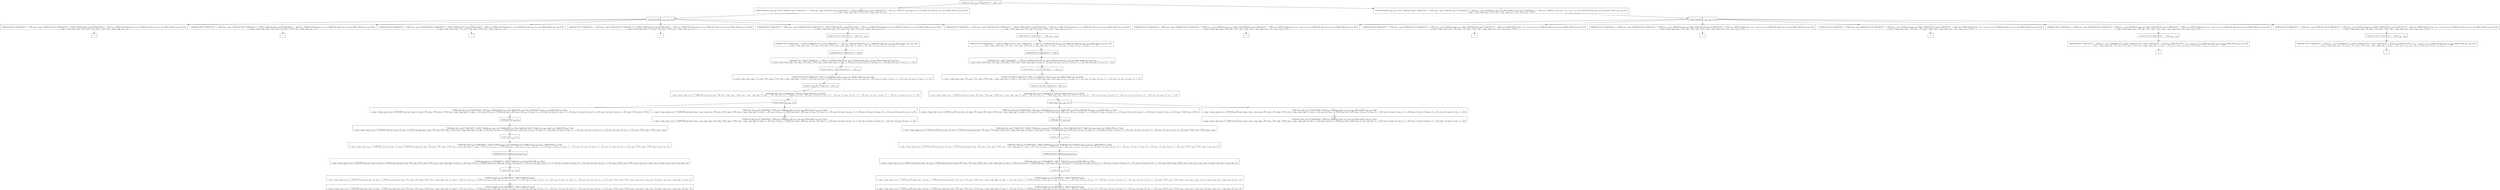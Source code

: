 digraph {
    graph [rankdir=TB
          ,bgcolor=transparent];
    node [shape=box
         ,fillcolor=white
         ,style=filled];
    0 [label=<O <BR/> Unfold one_step v<SUB>268</SUB> (C Triple [[] [] 0 : 1 : [2]]) v<SUB>270</SUB>>];
    1 [label=<C <BR/> Unfold notEqStick v<SUB>304</SUB> v<SUB>305</SUB> Trueo, Unfold get v<SUB>304</SUB> (C Triple [[] [] 0 : 1 : [2]]) (v<SUB>308</SUB> : v<SUB>309</SUB>), Unfold get v<SUB>305</SUB> (C Triple [[] [] 0 : 1 : [2]]) [], Unfold set v<SUB>304</SUB> v<SUB>309</SUB> (C Triple [[] [] 0 : 1 : [2]]) v<SUB>311</SUB>, Unfold set v<SUB>305</SUB> [v<SUB>308</SUB>] v<SUB>311</SUB> v<SUB>270</SUB>, Unfold one_step v<SUB>301</SUB> v<SUB>270</SUB> v<SUB>303</SUB>, Memo check v<SUB>303</SUB> v<SUB>302</SUB> Trueo <BR/>  [ v<SUB>268</SUB> &rarr; (v<SUB>304</SUB>, v<SUB>305</SUB>), v<SUB>306</SUB> &rarr; Trueo, v<SUB>307</SUB> &rarr; v<SUB>308</SUB> : v<SUB>309</SUB>, v<SUB>310</SUB> &rarr; [] ] >];
    2 [label=<C <BR/> Unfold notEqStick v<SUB>304</SUB> v<SUB>305</SUB> Trueo, Unfold get v<SUB>304</SUB> (C Triple [[] [] 0 : 1 : [2]]) (v<SUB>308</SUB> : v<SUB>309</SUB>), Unfold get v<SUB>305</SUB> (C Triple [[] [] 0 : 1 : [2]]) (v<SUB>312</SUB> : v<SUB>313</SUB>), Unfold less v<SUB>308</SUB> v<SUB>312</SUB> Trueo, Unfold set v<SUB>304</SUB> v<SUB>309</SUB> (C Triple [[] [] 0 : 1 : [2]]) v<SUB>315</SUB>, Unfold set v<SUB>305</SUB> (v<SUB>308</SUB> : v<SUB>312</SUB> : v<SUB>313</SUB>) v<SUB>315</SUB> v<SUB>270</SUB>, Unfold one_step v<SUB>301</SUB> v<SUB>270</SUB> v<SUB>303</SUB>, Memo check v<SUB>303</SUB> v<SUB>302</SUB> Trueo <BR/>  [ v<SUB>268</SUB> &rarr; (v<SUB>304</SUB>, v<SUB>305</SUB>), v<SUB>306</SUB> &rarr; Trueo, v<SUB>307</SUB> &rarr; v<SUB>308</SUB> : v<SUB>309</SUB>, v<SUB>310</SUB> &rarr; v<SUB>312</SUB> : v<SUB>313</SUB>, v<SUB>314</SUB> &rarr; Trueo ] >];
    3 [label=<O <BR/> Unfold notEqStick v<SUB>304</SUB> v<SUB>305</SUB> Trueo>];
    4 [label=<C <BR/> Unfold get One (C Triple [[] [] 0 : 1 : [2]]) (v<SUB>308</SUB> : v<SUB>309</SUB>), Unfold get Two (C Triple [[] [] 0 : 1 : [2]]) [], Unfold set One v<SUB>309</SUB> (C Triple [[] [] 0 : 1 : [2]]) v<SUB>311</SUB>, Unfold set Two [v<SUB>308</SUB>] v<SUB>311</SUB> v<SUB>270</SUB>, Unfold one_step v<SUB>301</SUB> v<SUB>270</SUB> v<SUB>303</SUB>, Memo check v<SUB>303</SUB> v<SUB>302</SUB> Trueo <BR/>  [ v<SUB>268</SUB> &rarr; (v<SUB>304</SUB>, v<SUB>305</SUB>), v<SUB>304</SUB> &rarr; One, v<SUB>305</SUB> &rarr; Two, v<SUB>306</SUB> &rarr; Trueo, v<SUB>307</SUB> &rarr; v<SUB>308</SUB> : v<SUB>309</SUB>, v<SUB>310</SUB> &rarr; [] ] >];
    5 [label=<C <BR/> Unfold get One (C Triple [[] [] 0 : 1 : [2]]) (v<SUB>308</SUB> : v<SUB>309</SUB>), Unfold get Thr (C Triple [[] [] 0 : 1 : [2]]) [], Unfold set One v<SUB>309</SUB> (C Triple [[] [] 0 : 1 : [2]]) v<SUB>311</SUB>, Unfold set Thr [v<SUB>308</SUB>] v<SUB>311</SUB> v<SUB>270</SUB>, Unfold one_step v<SUB>301</SUB> v<SUB>270</SUB> v<SUB>303</SUB>, Memo check v<SUB>303</SUB> v<SUB>302</SUB> Trueo <BR/>  [ v<SUB>268</SUB> &rarr; (v<SUB>304</SUB>, v<SUB>305</SUB>), v<SUB>304</SUB> &rarr; One, v<SUB>305</SUB> &rarr; Thr, v<SUB>306</SUB> &rarr; Trueo, v<SUB>307</SUB> &rarr; v<SUB>308</SUB> : v<SUB>309</SUB>, v<SUB>310</SUB> &rarr; [] ] >];
    6 [label=<C <BR/> Unfold get Two (C Triple [[] [] 0 : 1 : [2]]) (v<SUB>308</SUB> : v<SUB>309</SUB>), Unfold get One (C Triple [[] [] 0 : 1 : [2]]) [], Unfold set Two v<SUB>309</SUB> (C Triple [[] [] 0 : 1 : [2]]) v<SUB>311</SUB>, Unfold set One [v<SUB>308</SUB>] v<SUB>311</SUB> v<SUB>270</SUB>, Unfold one_step v<SUB>301</SUB> v<SUB>270</SUB> v<SUB>303</SUB>, Memo check v<SUB>303</SUB> v<SUB>302</SUB> Trueo <BR/>  [ v<SUB>268</SUB> &rarr; (v<SUB>304</SUB>, v<SUB>305</SUB>), v<SUB>304</SUB> &rarr; Two, v<SUB>305</SUB> &rarr; One, v<SUB>306</SUB> &rarr; Trueo, v<SUB>307</SUB> &rarr; v<SUB>308</SUB> : v<SUB>309</SUB>, v<SUB>310</SUB> &rarr; [] ] >];
    7 [label=<C <BR/> Unfold get Two (C Triple [[] [] 0 : 1 : [2]]) (v<SUB>308</SUB> : v<SUB>309</SUB>), Unfold get Thr (C Triple [[] [] 0 : 1 : [2]]) [], Unfold set Two v<SUB>309</SUB> (C Triple [[] [] 0 : 1 : [2]]) v<SUB>311</SUB>, Unfold set Thr [v<SUB>308</SUB>] v<SUB>311</SUB> v<SUB>270</SUB>, Unfold one_step v<SUB>301</SUB> v<SUB>270</SUB> v<SUB>303</SUB>, Memo check v<SUB>303</SUB> v<SUB>302</SUB> Trueo <BR/>  [ v<SUB>268</SUB> &rarr; (v<SUB>304</SUB>, v<SUB>305</SUB>), v<SUB>304</SUB> &rarr; Two, v<SUB>305</SUB> &rarr; Thr, v<SUB>306</SUB> &rarr; Trueo, v<SUB>307</SUB> &rarr; v<SUB>308</SUB> : v<SUB>309</SUB>, v<SUB>310</SUB> &rarr; [] ] >];
    8 [label=<C <BR/> Unfold get Thr (C Triple [[] [] 0 : 1 : [2]]) (v<SUB>308</SUB> : v<SUB>309</SUB>), Unfold get One (C Triple [[] [] 0 : 1 : [2]]) [], Unfold set Thr v<SUB>309</SUB> (C Triple [[] [] 0 : 1 : [2]]) v<SUB>311</SUB>, Unfold set One [v<SUB>308</SUB>] v<SUB>311</SUB> v<SUB>270</SUB>, Unfold one_step v<SUB>301</SUB> v<SUB>270</SUB> v<SUB>303</SUB>, Memo check v<SUB>303</SUB> v<SUB>302</SUB> Trueo <BR/>  [ v<SUB>268</SUB> &rarr; (v<SUB>304</SUB>, v<SUB>305</SUB>), v<SUB>304</SUB> &rarr; Thr, v<SUB>305</SUB> &rarr; One, v<SUB>306</SUB> &rarr; Trueo, v<SUB>307</SUB> &rarr; v<SUB>308</SUB> : v<SUB>309</SUB>, v<SUB>310</SUB> &rarr; [] ] >];
    9 [label=<C <BR/> Unfold get Thr (C Triple [[] [] 0 : 1 : [2]]) (v<SUB>308</SUB> : v<SUB>309</SUB>), Unfold get Two (C Triple [[] [] 0 : 1 : [2]]) [], Unfold set Thr v<SUB>309</SUB> (C Triple [[] [] 0 : 1 : [2]]) v<SUB>311</SUB>, Unfold set Two [v<SUB>308</SUB>] v<SUB>311</SUB> v<SUB>270</SUB>, Unfold one_step v<SUB>301</SUB> v<SUB>270</SUB> v<SUB>303</SUB>, Memo check v<SUB>303</SUB> v<SUB>302</SUB> Trueo <BR/>  [ v<SUB>268</SUB> &rarr; (v<SUB>304</SUB>, v<SUB>305</SUB>), v<SUB>304</SUB> &rarr; Thr, v<SUB>305</SUB> &rarr; Two, v<SUB>306</SUB> &rarr; Trueo, v<SUB>307</SUB> &rarr; v<SUB>308</SUB> : v<SUB>309</SUB>, v<SUB>310</SUB> &rarr; [] ] >];
    10 [label=<_|_>];
    11 [label=<_|_>];
    12 [label=<_|_>];
    13 [label=<_|_>];
    14 [label=<O <BR/> Unfold get Thr (C Triple [[] [] 0 : 1 : [2]]) (v<SUB>308</SUB> : v<SUB>309</SUB>)>];
    15 [label=<C <BR/> Unfold get One (C Triple [[] [] 0 : 1 : [2]]) [], Unfold set Thr (1 : [2]) (C Triple [[] [] 0 : 1 : [2]]) v<SUB>311</SUB>, Unfold set One [0] v<SUB>311</SUB> v<SUB>270</SUB>, Unfold one_step v<SUB>301</SUB> v<SUB>270</SUB> v<SUB>303</SUB>, Memo check v<SUB>303</SUB> v<SUB>302</SUB> Trueo <BR/>  [ v<SUB>268</SUB> &rarr; (v<SUB>304</SUB>, v<SUB>305</SUB>), v<SUB>304</SUB> &rarr; Thr, v<SUB>305</SUB> &rarr; One, v<SUB>306</SUB> &rarr; Trueo, v<SUB>307</SUB> &rarr; v<SUB>308</SUB> : v<SUB>309</SUB>, v<SUB>308</SUB> &rarr; 0, v<SUB>309</SUB> &rarr; 1 : [2], v<SUB>310</SUB> &rarr; [], v<SUB>316</SUB> &rarr; [], v<SUB>317</SUB> &rarr; [], v<SUB>318</SUB> &rarr; 0 : 1 : [2] ] >];
    16 [label=<O <BR/> Unfold get One (C Triple [[] [] 0 : 1 : [2]]) []>];
    17 [label=<C <BR/> Unfold set Thr (1 : [2]) (C Triple [[] [] 0 : 1 : [2]]) v<SUB>311</SUB>, Unfold set One [0] v<SUB>311</SUB> v<SUB>270</SUB>, Unfold one_step v<SUB>301</SUB> v<SUB>270</SUB> v<SUB>303</SUB>, Memo check v<SUB>303</SUB> v<SUB>302</SUB> Trueo <BR/>  [ v<SUB>268</SUB> &rarr; (v<SUB>304</SUB>, v<SUB>305</SUB>), v<SUB>304</SUB> &rarr; Thr, v<SUB>305</SUB> &rarr; One, v<SUB>306</SUB> &rarr; Trueo, v<SUB>307</SUB> &rarr; v<SUB>308</SUB> : v<SUB>309</SUB>, v<SUB>308</SUB> &rarr; 0, v<SUB>309</SUB> &rarr; 1 : [2], v<SUB>310</SUB> &rarr; [], v<SUB>316</SUB> &rarr; [], v<SUB>317</SUB> &rarr; [], v<SUB>318</SUB> &rarr; 0 : 1 : [2], v<SUB>319</SUB> &rarr; [], v<SUB>320</SUB> &rarr; [], v<SUB>321</SUB> &rarr; 0 : 1 : [2] ] >];
    18 [label=<O <BR/> Unfold set Thr (1 : [2]) (C Triple [[] [] 0 : 1 : [2]]) v<SUB>311</SUB>>];
    19 [label=<C <BR/> Unfold set One [0] (C Triple [[] [] 1 : [2]]) v<SUB>270</SUB>, Unfold one_step v<SUB>301</SUB> v<SUB>270</SUB> v<SUB>303</SUB>, Memo check v<SUB>303</SUB> v<SUB>302</SUB> Trueo <BR/>  [ v<SUB>268</SUB> &rarr; (v<SUB>304</SUB>, v<SUB>305</SUB>), v<SUB>304</SUB> &rarr; Thr, v<SUB>305</SUB> &rarr; One, v<SUB>306</SUB> &rarr; Trueo, v<SUB>307</SUB> &rarr; v<SUB>308</SUB> : v<SUB>309</SUB>, v<SUB>308</SUB> &rarr; 0, v<SUB>309</SUB> &rarr; 1 : [2], v<SUB>310</SUB> &rarr; [], v<SUB>311</SUB> &rarr; C Triple [v<SUB>322</SUB> v<SUB>323</SUB> 1 : [2]], v<SUB>316</SUB> &rarr; [], v<SUB>317</SUB> &rarr; [], v<SUB>318</SUB> &rarr; 0 : 1 : [2], v<SUB>319</SUB> &rarr; [], v<SUB>320</SUB> &rarr; [], v<SUB>321</SUB> &rarr; 0 : 1 : [2], v<SUB>322</SUB> &rarr; [], v<SUB>323</SUB> &rarr; [], v<SUB>324</SUB> &rarr; 0 : 1 : [2] ] >];
    20 [label=<O <BR/> Unfold set One [0] (C Triple [[] [] 1 : [2]]) v<SUB>270</SUB>>];
    21 [label=<C <BR/> Unfold one_step v<SUB>301</SUB> (C Triple [[0] [] 1 : [2]]) v<SUB>303</SUB>, Memo check v<SUB>303</SUB> v<SUB>302</SUB> Trueo <BR/>  [ v<SUB>268</SUB> &rarr; (v<SUB>304</SUB>, v<SUB>305</SUB>), v<SUB>270</SUB> &rarr; C Triple [[0] v<SUB>326</SUB> v<SUB>327</SUB>], v<SUB>304</SUB> &rarr; Thr, v<SUB>305</SUB> &rarr; One, v<SUB>306</SUB> &rarr; Trueo, v<SUB>307</SUB> &rarr; v<SUB>308</SUB> : v<SUB>309</SUB>, v<SUB>308</SUB> &rarr; 0, v<SUB>309</SUB> &rarr; 1 : [2], v<SUB>310</SUB> &rarr; [], v<SUB>311</SUB> &rarr; C Triple [v<SUB>322</SUB> v<SUB>323</SUB> 1 : [2]], v<SUB>316</SUB> &rarr; [], v<SUB>317</SUB> &rarr; [], v<SUB>318</SUB> &rarr; 0 : 1 : [2], v<SUB>319</SUB> &rarr; [], v<SUB>320</SUB> &rarr; [], v<SUB>321</SUB> &rarr; 0 : 1 : [2], v<SUB>322</SUB> &rarr; [], v<SUB>323</SUB> &rarr; [], v<SUB>324</SUB> &rarr; 0 : 1 : [2], v<SUB>325</SUB> &rarr; [], v<SUB>326</SUB> &rarr; [], v<SUB>327</SUB> &rarr; 1 : [2] ] >];
    22 [label=<O <BR/> Memo check v<SUB>303</SUB> v<SUB>302</SUB> Trueo>];
    23 [label=<C <BR/> Unfold one_step v<SUB>301</SUB> (C Triple [[0] [] 1 : [2]]) v<SUB>303</SUB>, Unfold get One v<SUB>303</SUB> v<SUB>330</SUB>, Unfold isNil v<SUB>330</SUB> Trueo, Unfold get Two v<SUB>303</SUB> v<SUB>331</SUB>, Unfold isNil v<SUB>331</SUB> Trueo <BR/>  [ v<SUB>268</SUB> &rarr; (v<SUB>304</SUB>, v<SUB>305</SUB>), v<SUB>270</SUB> &rarr; C Triple [[0] v<SUB>326</SUB> v<SUB>327</SUB>], v<SUB>302</SUB> &rarr; [], v<SUB>304</SUB> &rarr; Thr, v<SUB>305</SUB> &rarr; One, v<SUB>306</SUB> &rarr; Trueo, v<SUB>307</SUB> &rarr; v<SUB>308</SUB> : v<SUB>309</SUB>, v<SUB>308</SUB> &rarr; 0, v<SUB>309</SUB> &rarr; 1 : [2], v<SUB>310</SUB> &rarr; [], v<SUB>311</SUB> &rarr; C Triple [v<SUB>322</SUB> v<SUB>323</SUB> 1 : [2]], v<SUB>316</SUB> &rarr; [], v<SUB>317</SUB> &rarr; [], v<SUB>318</SUB> &rarr; 0 : 1 : [2], v<SUB>319</SUB> &rarr; [], v<SUB>320</SUB> &rarr; [], v<SUB>321</SUB> &rarr; 0 : 1 : [2], v<SUB>322</SUB> &rarr; [], v<SUB>323</SUB> &rarr; [], v<SUB>324</SUB> &rarr; 0 : 1 : [2], v<SUB>325</SUB> &rarr; [], v<SUB>326</SUB> &rarr; [], v<SUB>327</SUB> &rarr; 1 : [2], v<SUB>328</SUB> &rarr; Trueo, v<SUB>329</SUB> &rarr; Trueo ] >];
    24 [label=<C <BR/> Unfold one_step v<SUB>301</SUB> (C Triple [[0] [] 1 : [2]]) v<SUB>303</SUB>, Unfold one_step v<SUB>332</SUB> v<SUB>303</SUB> v<SUB>334</SUB>, Memo check v<SUB>334</SUB> v<SUB>333</SUB> Trueo <BR/>  [ v<SUB>268</SUB> &rarr; (v<SUB>304</SUB>, v<SUB>305</SUB>), v<SUB>270</SUB> &rarr; C Triple [[0] v<SUB>326</SUB> v<SUB>327</SUB>], v<SUB>302</SUB> &rarr; v<SUB>332</SUB> : v<SUB>333</SUB>, v<SUB>304</SUB> &rarr; Thr, v<SUB>305</SUB> &rarr; One, v<SUB>306</SUB> &rarr; Trueo, v<SUB>307</SUB> &rarr; v<SUB>308</SUB> : v<SUB>309</SUB>, v<SUB>308</SUB> &rarr; 0, v<SUB>309</SUB> &rarr; 1 : [2], v<SUB>310</SUB> &rarr; [], v<SUB>311</SUB> &rarr; C Triple [v<SUB>322</SUB> v<SUB>323</SUB> 1 : [2]], v<SUB>316</SUB> &rarr; [], v<SUB>317</SUB> &rarr; [], v<SUB>318</SUB> &rarr; 0 : 1 : [2], v<SUB>319</SUB> &rarr; [], v<SUB>320</SUB> &rarr; [], v<SUB>321</SUB> &rarr; 0 : 1 : [2], v<SUB>322</SUB> &rarr; [], v<SUB>323</SUB> &rarr; [], v<SUB>324</SUB> &rarr; 0 : 1 : [2], v<SUB>325</SUB> &rarr; [], v<SUB>326</SUB> &rarr; [], v<SUB>327</SUB> &rarr; 1 : [2] ] >];
    25 [label=<O <BR/> Unfold get One v<SUB>303</SUB> v<SUB>330</SUB>>];
    26 [label=<C <BR/> Unfold one_step v<SUB>301</SUB> (C Triple [[0] [] 1 : [2]]) (C Triple [v<SUB>335</SUB> v<SUB>336</SUB> v<SUB>337</SUB>]), Unfold isNil v<SUB>335</SUB> Trueo, Unfold get Two (C Triple [v<SUB>335</SUB> v<SUB>336</SUB> v<SUB>337</SUB>]) v<SUB>331</SUB>, Unfold isNil v<SUB>331</SUB> Trueo <BR/>  [ v<SUB>268</SUB> &rarr; (v<SUB>304</SUB>, v<SUB>305</SUB>), v<SUB>270</SUB> &rarr; C Triple [[0] v<SUB>326</SUB> v<SUB>327</SUB>], v<SUB>302</SUB> &rarr; [], v<SUB>303</SUB> &rarr; C Triple [v<SUB>335</SUB> v<SUB>336</SUB> v<SUB>337</SUB>], v<SUB>304</SUB> &rarr; Thr, v<SUB>305</SUB> &rarr; One, v<SUB>306</SUB> &rarr; Trueo, v<SUB>307</SUB> &rarr; v<SUB>308</SUB> : v<SUB>309</SUB>, v<SUB>308</SUB> &rarr; 0, v<SUB>309</SUB> &rarr; 1 : [2], v<SUB>310</SUB> &rarr; [], v<SUB>311</SUB> &rarr; C Triple [v<SUB>322</SUB> v<SUB>323</SUB> 1 : [2]], v<SUB>316</SUB> &rarr; [], v<SUB>317</SUB> &rarr; [], v<SUB>318</SUB> &rarr; 0 : 1 : [2], v<SUB>319</SUB> &rarr; [], v<SUB>320</SUB> &rarr; [], v<SUB>321</SUB> &rarr; 0 : 1 : [2], v<SUB>322</SUB> &rarr; [], v<SUB>323</SUB> &rarr; [], v<SUB>324</SUB> &rarr; 0 : 1 : [2], v<SUB>325</SUB> &rarr; [], v<SUB>326</SUB> &rarr; [], v<SUB>327</SUB> &rarr; 1 : [2], v<SUB>328</SUB> &rarr; Trueo, v<SUB>329</SUB> &rarr; Trueo, v<SUB>330</SUB> &rarr; v<SUB>335</SUB> ] >];
    27 [label=<O <BR/> Unfold isNil v<SUB>335</SUB> Trueo>];
    28 [label=<C <BR/> Unfold one_step v<SUB>301</SUB> (C Triple [[0] [] 1 : [2]]) (C Triple [[] v<SUB>336</SUB> v<SUB>337</SUB>]), Unfold get Two (C Triple [[] v<SUB>336</SUB> v<SUB>337</SUB>]) v<SUB>331</SUB>, Unfold isNil v<SUB>331</SUB> Trueo <BR/>  [ v<SUB>268</SUB> &rarr; (v<SUB>304</SUB>, v<SUB>305</SUB>), v<SUB>270</SUB> &rarr; C Triple [[0] v<SUB>326</SUB> v<SUB>327</SUB>], v<SUB>302</SUB> &rarr; [], v<SUB>303</SUB> &rarr; C Triple [v<SUB>335</SUB> v<SUB>336</SUB> v<SUB>337</SUB>], v<SUB>304</SUB> &rarr; Thr, v<SUB>305</SUB> &rarr; One, v<SUB>306</SUB> &rarr; Trueo, v<SUB>307</SUB> &rarr; v<SUB>308</SUB> : v<SUB>309</SUB>, v<SUB>308</SUB> &rarr; 0, v<SUB>309</SUB> &rarr; 1 : [2], v<SUB>310</SUB> &rarr; [], v<SUB>311</SUB> &rarr; C Triple [v<SUB>322</SUB> v<SUB>323</SUB> 1 : [2]], v<SUB>316</SUB> &rarr; [], v<SUB>317</SUB> &rarr; [], v<SUB>318</SUB> &rarr; 0 : 1 : [2], v<SUB>319</SUB> &rarr; [], v<SUB>320</SUB> &rarr; [], v<SUB>321</SUB> &rarr; 0 : 1 : [2], v<SUB>322</SUB> &rarr; [], v<SUB>323</SUB> &rarr; [], v<SUB>324</SUB> &rarr; 0 : 1 : [2], v<SUB>325</SUB> &rarr; [], v<SUB>326</SUB> &rarr; [], v<SUB>327</SUB> &rarr; 1 : [2], v<SUB>328</SUB> &rarr; Trueo, v<SUB>329</SUB> &rarr; Trueo, v<SUB>330</SUB> &rarr; v<SUB>335</SUB>, v<SUB>335</SUB> &rarr; [] ] >];
    29 [label=<O <BR/> Unfold get Two (C Triple [[] v<SUB>336</SUB> v<SUB>337</SUB>]) v<SUB>331</SUB>>];
    30 [label=<C <BR/> Unfold one_step v<SUB>301</SUB> (C Triple [[0] [] 1 : [2]]) (C Triple [[] v<SUB>341</SUB> v<SUB>342</SUB>]), Unfold isNil v<SUB>341</SUB> Trueo <BR/>  [ v<SUB>268</SUB> &rarr; (v<SUB>304</SUB>, v<SUB>305</SUB>), v<SUB>270</SUB> &rarr; C Triple [[0] v<SUB>326</SUB> v<SUB>327</SUB>], v<SUB>302</SUB> &rarr; [], v<SUB>303</SUB> &rarr; C Triple [v<SUB>335</SUB> v<SUB>336</SUB> v<SUB>337</SUB>], v<SUB>304</SUB> &rarr; Thr, v<SUB>305</SUB> &rarr; One, v<SUB>306</SUB> &rarr; Trueo, v<SUB>307</SUB> &rarr; v<SUB>308</SUB> : v<SUB>309</SUB>, v<SUB>308</SUB> &rarr; 0, v<SUB>309</SUB> &rarr; 1 : [2], v<SUB>310</SUB> &rarr; [], v<SUB>311</SUB> &rarr; C Triple [v<SUB>322</SUB> v<SUB>323</SUB> 1 : [2]], v<SUB>316</SUB> &rarr; [], v<SUB>317</SUB> &rarr; [], v<SUB>318</SUB> &rarr; 0 : 1 : [2], v<SUB>319</SUB> &rarr; [], v<SUB>320</SUB> &rarr; [], v<SUB>321</SUB> &rarr; 0 : 1 : [2], v<SUB>322</SUB> &rarr; [], v<SUB>323</SUB> &rarr; [], v<SUB>324</SUB> &rarr; 0 : 1 : [2], v<SUB>325</SUB> &rarr; [], v<SUB>326</SUB> &rarr; [], v<SUB>327</SUB> &rarr; 1 : [2], v<SUB>328</SUB> &rarr; Trueo, v<SUB>329</SUB> &rarr; Trueo, v<SUB>330</SUB> &rarr; v<SUB>335</SUB>, v<SUB>331</SUB> &rarr; v<SUB>341</SUB>, v<SUB>335</SUB> &rarr; [], v<SUB>336</SUB> &rarr; v<SUB>341</SUB>, v<SUB>337</SUB> &rarr; v<SUB>342</SUB>, v<SUB>340</SUB> &rarr; [] ] >];
    31 [label=<O <BR/> Unfold isNil v<SUB>341</SUB> Trueo>];
    32 [label=<C <BR/> Unfold one_step v<SUB>301</SUB> (C Triple [[0] [] 1 : [2]]) (C Triple [[] [] v<SUB>342</SUB>]) <BR/>  [ v<SUB>268</SUB> &rarr; (v<SUB>304</SUB>, v<SUB>305</SUB>), v<SUB>270</SUB> &rarr; C Triple [[0] v<SUB>326</SUB> v<SUB>327</SUB>], v<SUB>302</SUB> &rarr; [], v<SUB>303</SUB> &rarr; C Triple [v<SUB>335</SUB> v<SUB>336</SUB> v<SUB>337</SUB>], v<SUB>304</SUB> &rarr; Thr, v<SUB>305</SUB> &rarr; One, v<SUB>306</SUB> &rarr; Trueo, v<SUB>307</SUB> &rarr; v<SUB>308</SUB> : v<SUB>309</SUB>, v<SUB>308</SUB> &rarr; 0, v<SUB>309</SUB> &rarr; 1 : [2], v<SUB>310</SUB> &rarr; [], v<SUB>311</SUB> &rarr; C Triple [v<SUB>322</SUB> v<SUB>323</SUB> 1 : [2]], v<SUB>316</SUB> &rarr; [], v<SUB>317</SUB> &rarr; [], v<SUB>318</SUB> &rarr; 0 : 1 : [2], v<SUB>319</SUB> &rarr; [], v<SUB>320</SUB> &rarr; [], v<SUB>321</SUB> &rarr; 0 : 1 : [2], v<SUB>322</SUB> &rarr; [], v<SUB>323</SUB> &rarr; [], v<SUB>324</SUB> &rarr; 0 : 1 : [2], v<SUB>325</SUB> &rarr; [], v<SUB>326</SUB> &rarr; [], v<SUB>327</SUB> &rarr; 1 : [2], v<SUB>328</SUB> &rarr; Trueo, v<SUB>329</SUB> &rarr; Trueo, v<SUB>330</SUB> &rarr; v<SUB>335</SUB>, v<SUB>331</SUB> &rarr; v<SUB>341</SUB>, v<SUB>335</SUB> &rarr; [], v<SUB>336</SUB> &rarr; v<SUB>341</SUB>, v<SUB>337</SUB> &rarr; v<SUB>342</SUB>, v<SUB>340</SUB> &rarr; [], v<SUB>341</SUB> &rarr; [] ] >];
    33 [label=<Leaf <BR/> Unfold one_step v<SUB>301</SUB> (C Triple [[0] [] 1 : [2]]) (C Triple [[] [] v<SUB>342</SUB>]) <BR/>  [ v<SUB>268</SUB> &rarr; (v<SUB>304</SUB>, v<SUB>305</SUB>), v<SUB>270</SUB> &rarr; C Triple [[0] v<SUB>326</SUB> v<SUB>327</SUB>], v<SUB>302</SUB> &rarr; [], v<SUB>303</SUB> &rarr; C Triple [v<SUB>335</SUB> v<SUB>336</SUB> v<SUB>337</SUB>], v<SUB>304</SUB> &rarr; Thr, v<SUB>305</SUB> &rarr; One, v<SUB>306</SUB> &rarr; Trueo, v<SUB>307</SUB> &rarr; v<SUB>308</SUB> : v<SUB>309</SUB>, v<SUB>308</SUB> &rarr; 0, v<SUB>309</SUB> &rarr; 1 : [2], v<SUB>310</SUB> &rarr; [], v<SUB>311</SUB> &rarr; C Triple [v<SUB>322</SUB> v<SUB>323</SUB> 1 : [2]], v<SUB>316</SUB> &rarr; [], v<SUB>317</SUB> &rarr; [], v<SUB>318</SUB> &rarr; 0 : 1 : [2], v<SUB>319</SUB> &rarr; [], v<SUB>320</SUB> &rarr; [], v<SUB>321</SUB> &rarr; 0 : 1 : [2], v<SUB>322</SUB> &rarr; [], v<SUB>323</SUB> &rarr; [], v<SUB>324</SUB> &rarr; 0 : 1 : [2], v<SUB>325</SUB> &rarr; [], v<SUB>326</SUB> &rarr; [], v<SUB>327</SUB> &rarr; 1 : [2], v<SUB>328</SUB> &rarr; Trueo, v<SUB>329</SUB> &rarr; Trueo, v<SUB>330</SUB> &rarr; v<SUB>335</SUB>, v<SUB>331</SUB> &rarr; v<SUB>341</SUB>, v<SUB>335</SUB> &rarr; [], v<SUB>336</SUB> &rarr; v<SUB>341</SUB>, v<SUB>337</SUB> &rarr; v<SUB>342</SUB>, v<SUB>340</SUB> &rarr; [], v<SUB>341</SUB> &rarr; [] ] >];
    34 [label=<Leaf <BR/> Unfold one_step v<SUB>301</SUB> (C Triple [[0] [] 1 : [2]]) v<SUB>303</SUB>, Unfold one_step v<SUB>332</SUB> v<SUB>303</SUB> v<SUB>334</SUB>, Memo check v<SUB>334</SUB> v<SUB>333</SUB> Trueo <BR/>  [ v<SUB>268</SUB> &rarr; (v<SUB>304</SUB>, v<SUB>305</SUB>), v<SUB>270</SUB> &rarr; C Triple [[0] v<SUB>326</SUB> v<SUB>327</SUB>], v<SUB>302</SUB> &rarr; v<SUB>332</SUB> : v<SUB>333</SUB>, v<SUB>304</SUB> &rarr; Thr, v<SUB>305</SUB> &rarr; One, v<SUB>306</SUB> &rarr; Trueo, v<SUB>307</SUB> &rarr; v<SUB>308</SUB> : v<SUB>309</SUB>, v<SUB>308</SUB> &rarr; 0, v<SUB>309</SUB> &rarr; 1 : [2], v<SUB>310</SUB> &rarr; [], v<SUB>311</SUB> &rarr; C Triple [v<SUB>322</SUB> v<SUB>323</SUB> 1 : [2]], v<SUB>316</SUB> &rarr; [], v<SUB>317</SUB> &rarr; [], v<SUB>318</SUB> &rarr; 0 : 1 : [2], v<SUB>319</SUB> &rarr; [], v<SUB>320</SUB> &rarr; [], v<SUB>321</SUB> &rarr; 0 : 1 : [2], v<SUB>322</SUB> &rarr; [], v<SUB>323</SUB> &rarr; [], v<SUB>324</SUB> &rarr; 0 : 1 : [2], v<SUB>325</SUB> &rarr; [], v<SUB>326</SUB> &rarr; [], v<SUB>327</SUB> &rarr; 1 : [2] ] >];
    35 [label=<O <BR/> Unfold get Thr (C Triple [[] [] 0 : 1 : [2]]) (v<SUB>308</SUB> : v<SUB>309</SUB>)>];
    36 [label=<C <BR/> Unfold get Two (C Triple [[] [] 0 : 1 : [2]]) [], Unfold set Thr (1 : [2]) (C Triple [[] [] 0 : 1 : [2]]) v<SUB>311</SUB>, Unfold set Two [0] v<SUB>311</SUB> v<SUB>270</SUB>, Unfold one_step v<SUB>301</SUB> v<SUB>270</SUB> v<SUB>303</SUB>, Memo check v<SUB>303</SUB> v<SUB>302</SUB> Trueo <BR/>  [ v<SUB>268</SUB> &rarr; (v<SUB>304</SUB>, v<SUB>305</SUB>), v<SUB>304</SUB> &rarr; Thr, v<SUB>305</SUB> &rarr; Two, v<SUB>306</SUB> &rarr; Trueo, v<SUB>307</SUB> &rarr; v<SUB>308</SUB> : v<SUB>309</SUB>, v<SUB>308</SUB> &rarr; 0, v<SUB>309</SUB> &rarr; 1 : [2], v<SUB>310</SUB> &rarr; [], v<SUB>316</SUB> &rarr; [], v<SUB>317</SUB> &rarr; [], v<SUB>318</SUB> &rarr; 0 : 1 : [2] ] >];
    37 [label=<O <BR/> Unfold get Two (C Triple [[] [] 0 : 1 : [2]]) []>];
    38 [label=<C <BR/> Unfold set Thr (1 : [2]) (C Triple [[] [] 0 : 1 : [2]]) v<SUB>311</SUB>, Unfold set Two [0] v<SUB>311</SUB> v<SUB>270</SUB>, Unfold one_step v<SUB>301</SUB> v<SUB>270</SUB> v<SUB>303</SUB>, Memo check v<SUB>303</SUB> v<SUB>302</SUB> Trueo <BR/>  [ v<SUB>268</SUB> &rarr; (v<SUB>304</SUB>, v<SUB>305</SUB>), v<SUB>304</SUB> &rarr; Thr, v<SUB>305</SUB> &rarr; Two, v<SUB>306</SUB> &rarr; Trueo, v<SUB>307</SUB> &rarr; v<SUB>308</SUB> : v<SUB>309</SUB>, v<SUB>308</SUB> &rarr; 0, v<SUB>309</SUB> &rarr; 1 : [2], v<SUB>310</SUB> &rarr; [], v<SUB>316</SUB> &rarr; [], v<SUB>317</SUB> &rarr; [], v<SUB>318</SUB> &rarr; 0 : 1 : [2], v<SUB>319</SUB> &rarr; [], v<SUB>320</SUB> &rarr; [], v<SUB>321</SUB> &rarr; 0 : 1 : [2] ] >];
    39 [label=<O <BR/> Unfold set Thr (1 : [2]) (C Triple [[] [] 0 : 1 : [2]]) v<SUB>311</SUB>>];
    40 [label=<C <BR/> Unfold set Two [0] (C Triple [[] [] 1 : [2]]) v<SUB>270</SUB>, Unfold one_step v<SUB>301</SUB> v<SUB>270</SUB> v<SUB>303</SUB>, Memo check v<SUB>303</SUB> v<SUB>302</SUB> Trueo <BR/>  [ v<SUB>268</SUB> &rarr; (v<SUB>304</SUB>, v<SUB>305</SUB>), v<SUB>304</SUB> &rarr; Thr, v<SUB>305</SUB> &rarr; Two, v<SUB>306</SUB> &rarr; Trueo, v<SUB>307</SUB> &rarr; v<SUB>308</SUB> : v<SUB>309</SUB>, v<SUB>308</SUB> &rarr; 0, v<SUB>309</SUB> &rarr; 1 : [2], v<SUB>310</SUB> &rarr; [], v<SUB>311</SUB> &rarr; C Triple [v<SUB>322</SUB> v<SUB>323</SUB> 1 : [2]], v<SUB>316</SUB> &rarr; [], v<SUB>317</SUB> &rarr; [], v<SUB>318</SUB> &rarr; 0 : 1 : [2], v<SUB>319</SUB> &rarr; [], v<SUB>320</SUB> &rarr; [], v<SUB>321</SUB> &rarr; 0 : 1 : [2], v<SUB>322</SUB> &rarr; [], v<SUB>323</SUB> &rarr; [], v<SUB>324</SUB> &rarr; 0 : 1 : [2] ] >];
    41 [label=<O <BR/> Unfold set Two [0] (C Triple [[] [] 1 : [2]]) v<SUB>270</SUB>>];
    42 [label=<C <BR/> Unfold one_step v<SUB>301</SUB> (C Triple [[] [0] 1 : [2]]) v<SUB>303</SUB>, Memo check v<SUB>303</SUB> v<SUB>302</SUB> Trueo <BR/>  [ v<SUB>268</SUB> &rarr; (v<SUB>304</SUB>, v<SUB>305</SUB>), v<SUB>270</SUB> &rarr; C Triple [v<SUB>325</SUB> [0] v<SUB>327</SUB>], v<SUB>304</SUB> &rarr; Thr, v<SUB>305</SUB> &rarr; Two, v<SUB>306</SUB> &rarr; Trueo, v<SUB>307</SUB> &rarr; v<SUB>308</SUB> : v<SUB>309</SUB>, v<SUB>308</SUB> &rarr; 0, v<SUB>309</SUB> &rarr; 1 : [2], v<SUB>310</SUB> &rarr; [], v<SUB>311</SUB> &rarr; C Triple [v<SUB>322</SUB> v<SUB>323</SUB> 1 : [2]], v<SUB>316</SUB> &rarr; [], v<SUB>317</SUB> &rarr; [], v<SUB>318</SUB> &rarr; 0 : 1 : [2], v<SUB>319</SUB> &rarr; [], v<SUB>320</SUB> &rarr; [], v<SUB>321</SUB> &rarr; 0 : 1 : [2], v<SUB>322</SUB> &rarr; [], v<SUB>323</SUB> &rarr; [], v<SUB>324</SUB> &rarr; 0 : 1 : [2], v<SUB>325</SUB> &rarr; [], v<SUB>326</SUB> &rarr; [], v<SUB>327</SUB> &rarr; 1 : [2] ] >];
    43 [label=<O <BR/> Memo check v<SUB>303</SUB> v<SUB>302</SUB> Trueo>];
    44 [label=<C <BR/> Unfold one_step v<SUB>301</SUB> (C Triple [[] [0] 1 : [2]]) v<SUB>303</SUB>, Unfold get One v<SUB>303</SUB> v<SUB>330</SUB>, Unfold isNil v<SUB>330</SUB> Trueo, Unfold get Two v<SUB>303</SUB> v<SUB>331</SUB>, Unfold isNil v<SUB>331</SUB> Trueo <BR/>  [ v<SUB>268</SUB> &rarr; (v<SUB>304</SUB>, v<SUB>305</SUB>), v<SUB>270</SUB> &rarr; C Triple [v<SUB>325</SUB> [0] v<SUB>327</SUB>], v<SUB>302</SUB> &rarr; [], v<SUB>304</SUB> &rarr; Thr, v<SUB>305</SUB> &rarr; Two, v<SUB>306</SUB> &rarr; Trueo, v<SUB>307</SUB> &rarr; v<SUB>308</SUB> : v<SUB>309</SUB>, v<SUB>308</SUB> &rarr; 0, v<SUB>309</SUB> &rarr; 1 : [2], v<SUB>310</SUB> &rarr; [], v<SUB>311</SUB> &rarr; C Triple [v<SUB>322</SUB> v<SUB>323</SUB> 1 : [2]], v<SUB>316</SUB> &rarr; [], v<SUB>317</SUB> &rarr; [], v<SUB>318</SUB> &rarr; 0 : 1 : [2], v<SUB>319</SUB> &rarr; [], v<SUB>320</SUB> &rarr; [], v<SUB>321</SUB> &rarr; 0 : 1 : [2], v<SUB>322</SUB> &rarr; [], v<SUB>323</SUB> &rarr; [], v<SUB>324</SUB> &rarr; 0 : 1 : [2], v<SUB>325</SUB> &rarr; [], v<SUB>326</SUB> &rarr; [], v<SUB>327</SUB> &rarr; 1 : [2], v<SUB>328</SUB> &rarr; Trueo, v<SUB>329</SUB> &rarr; Trueo ] >];
    45 [label=<C <BR/> Unfold one_step v<SUB>301</SUB> (C Triple [[] [0] 1 : [2]]) v<SUB>303</SUB>, Unfold one_step v<SUB>332</SUB> v<SUB>303</SUB> v<SUB>334</SUB>, Memo check v<SUB>334</SUB> v<SUB>333</SUB> Trueo <BR/>  [ v<SUB>268</SUB> &rarr; (v<SUB>304</SUB>, v<SUB>305</SUB>), v<SUB>270</SUB> &rarr; C Triple [v<SUB>325</SUB> [0] v<SUB>327</SUB>], v<SUB>302</SUB> &rarr; v<SUB>332</SUB> : v<SUB>333</SUB>, v<SUB>304</SUB> &rarr; Thr, v<SUB>305</SUB> &rarr; Two, v<SUB>306</SUB> &rarr; Trueo, v<SUB>307</SUB> &rarr; v<SUB>308</SUB> : v<SUB>309</SUB>, v<SUB>308</SUB> &rarr; 0, v<SUB>309</SUB> &rarr; 1 : [2], v<SUB>310</SUB> &rarr; [], v<SUB>311</SUB> &rarr; C Triple [v<SUB>322</SUB> v<SUB>323</SUB> 1 : [2]], v<SUB>316</SUB> &rarr; [], v<SUB>317</SUB> &rarr; [], v<SUB>318</SUB> &rarr; 0 : 1 : [2], v<SUB>319</SUB> &rarr; [], v<SUB>320</SUB> &rarr; [], v<SUB>321</SUB> &rarr; 0 : 1 : [2], v<SUB>322</SUB> &rarr; [], v<SUB>323</SUB> &rarr; [], v<SUB>324</SUB> &rarr; 0 : 1 : [2], v<SUB>325</SUB> &rarr; [], v<SUB>326</SUB> &rarr; [], v<SUB>327</SUB> &rarr; 1 : [2] ] >];
    46 [label=<O <BR/> Unfold get One v<SUB>303</SUB> v<SUB>330</SUB>>];
    47 [label=<C <BR/> Unfold one_step v<SUB>301</SUB> (C Triple [[] [0] 1 : [2]]) (C Triple [v<SUB>335</SUB> v<SUB>336</SUB> v<SUB>337</SUB>]), Unfold isNil v<SUB>335</SUB> Trueo, Unfold get Two (C Triple [v<SUB>335</SUB> v<SUB>336</SUB> v<SUB>337</SUB>]) v<SUB>331</SUB>, Unfold isNil v<SUB>331</SUB> Trueo <BR/>  [ v<SUB>268</SUB> &rarr; (v<SUB>304</SUB>, v<SUB>305</SUB>), v<SUB>270</SUB> &rarr; C Triple [v<SUB>325</SUB> [0] v<SUB>327</SUB>], v<SUB>302</SUB> &rarr; [], v<SUB>303</SUB> &rarr; C Triple [v<SUB>335</SUB> v<SUB>336</SUB> v<SUB>337</SUB>], v<SUB>304</SUB> &rarr; Thr, v<SUB>305</SUB> &rarr; Two, v<SUB>306</SUB> &rarr; Trueo, v<SUB>307</SUB> &rarr; v<SUB>308</SUB> : v<SUB>309</SUB>, v<SUB>308</SUB> &rarr; 0, v<SUB>309</SUB> &rarr; 1 : [2], v<SUB>310</SUB> &rarr; [], v<SUB>311</SUB> &rarr; C Triple [v<SUB>322</SUB> v<SUB>323</SUB> 1 : [2]], v<SUB>316</SUB> &rarr; [], v<SUB>317</SUB> &rarr; [], v<SUB>318</SUB> &rarr; 0 : 1 : [2], v<SUB>319</SUB> &rarr; [], v<SUB>320</SUB> &rarr; [], v<SUB>321</SUB> &rarr; 0 : 1 : [2], v<SUB>322</SUB> &rarr; [], v<SUB>323</SUB> &rarr; [], v<SUB>324</SUB> &rarr; 0 : 1 : [2], v<SUB>325</SUB> &rarr; [], v<SUB>326</SUB> &rarr; [], v<SUB>327</SUB> &rarr; 1 : [2], v<SUB>328</SUB> &rarr; Trueo, v<SUB>329</SUB> &rarr; Trueo, v<SUB>330</SUB> &rarr; v<SUB>335</SUB> ] >];
    48 [label=<O <BR/> Unfold isNil v<SUB>335</SUB> Trueo>];
    49 [label=<C <BR/> Unfold one_step v<SUB>301</SUB> (C Triple [[] [0] 1 : [2]]) (C Triple [[] v<SUB>336</SUB> v<SUB>337</SUB>]), Unfold get Two (C Triple [[] v<SUB>336</SUB> v<SUB>337</SUB>]) v<SUB>331</SUB>, Unfold isNil v<SUB>331</SUB> Trueo <BR/>  [ v<SUB>268</SUB> &rarr; (v<SUB>304</SUB>, v<SUB>305</SUB>), v<SUB>270</SUB> &rarr; C Triple [v<SUB>325</SUB> [0] v<SUB>327</SUB>], v<SUB>302</SUB> &rarr; [], v<SUB>303</SUB> &rarr; C Triple [v<SUB>335</SUB> v<SUB>336</SUB> v<SUB>337</SUB>], v<SUB>304</SUB> &rarr; Thr, v<SUB>305</SUB> &rarr; Two, v<SUB>306</SUB> &rarr; Trueo, v<SUB>307</SUB> &rarr; v<SUB>308</SUB> : v<SUB>309</SUB>, v<SUB>308</SUB> &rarr; 0, v<SUB>309</SUB> &rarr; 1 : [2], v<SUB>310</SUB> &rarr; [], v<SUB>311</SUB> &rarr; C Triple [v<SUB>322</SUB> v<SUB>323</SUB> 1 : [2]], v<SUB>316</SUB> &rarr; [], v<SUB>317</SUB> &rarr; [], v<SUB>318</SUB> &rarr; 0 : 1 : [2], v<SUB>319</SUB> &rarr; [], v<SUB>320</SUB> &rarr; [], v<SUB>321</SUB> &rarr; 0 : 1 : [2], v<SUB>322</SUB> &rarr; [], v<SUB>323</SUB> &rarr; [], v<SUB>324</SUB> &rarr; 0 : 1 : [2], v<SUB>325</SUB> &rarr; [], v<SUB>326</SUB> &rarr; [], v<SUB>327</SUB> &rarr; 1 : [2], v<SUB>328</SUB> &rarr; Trueo, v<SUB>329</SUB> &rarr; Trueo, v<SUB>330</SUB> &rarr; v<SUB>335</SUB>, v<SUB>335</SUB> &rarr; [] ] >];
    50 [label=<O <BR/> Unfold get Two (C Triple [[] v<SUB>336</SUB> v<SUB>337</SUB>]) v<SUB>331</SUB>>];
    51 [label=<C <BR/> Unfold one_step v<SUB>301</SUB> (C Triple [[] [0] 1 : [2]]) (C Triple [[] v<SUB>341</SUB> v<SUB>342</SUB>]), Unfold isNil v<SUB>341</SUB> Trueo <BR/>  [ v<SUB>268</SUB> &rarr; (v<SUB>304</SUB>, v<SUB>305</SUB>), v<SUB>270</SUB> &rarr; C Triple [v<SUB>325</SUB> [0] v<SUB>327</SUB>], v<SUB>302</SUB> &rarr; [], v<SUB>303</SUB> &rarr; C Triple [v<SUB>335</SUB> v<SUB>336</SUB> v<SUB>337</SUB>], v<SUB>304</SUB> &rarr; Thr, v<SUB>305</SUB> &rarr; Two, v<SUB>306</SUB> &rarr; Trueo, v<SUB>307</SUB> &rarr; v<SUB>308</SUB> : v<SUB>309</SUB>, v<SUB>308</SUB> &rarr; 0, v<SUB>309</SUB> &rarr; 1 : [2], v<SUB>310</SUB> &rarr; [], v<SUB>311</SUB> &rarr; C Triple [v<SUB>322</SUB> v<SUB>323</SUB> 1 : [2]], v<SUB>316</SUB> &rarr; [], v<SUB>317</SUB> &rarr; [], v<SUB>318</SUB> &rarr; 0 : 1 : [2], v<SUB>319</SUB> &rarr; [], v<SUB>320</SUB> &rarr; [], v<SUB>321</SUB> &rarr; 0 : 1 : [2], v<SUB>322</SUB> &rarr; [], v<SUB>323</SUB> &rarr; [], v<SUB>324</SUB> &rarr; 0 : 1 : [2], v<SUB>325</SUB> &rarr; [], v<SUB>326</SUB> &rarr; [], v<SUB>327</SUB> &rarr; 1 : [2], v<SUB>328</SUB> &rarr; Trueo, v<SUB>329</SUB> &rarr; Trueo, v<SUB>330</SUB> &rarr; v<SUB>335</SUB>, v<SUB>331</SUB> &rarr; v<SUB>341</SUB>, v<SUB>335</SUB> &rarr; [], v<SUB>336</SUB> &rarr; v<SUB>341</SUB>, v<SUB>337</SUB> &rarr; v<SUB>342</SUB>, v<SUB>340</SUB> &rarr; [] ] >];
    52 [label=<O <BR/> Unfold isNil v<SUB>341</SUB> Trueo>];
    53 [label=<C <BR/> Unfold one_step v<SUB>301</SUB> (C Triple [[] [0] 1 : [2]]) (C Triple [[] [] v<SUB>342</SUB>]) <BR/>  [ v<SUB>268</SUB> &rarr; (v<SUB>304</SUB>, v<SUB>305</SUB>), v<SUB>270</SUB> &rarr; C Triple [v<SUB>325</SUB> [0] v<SUB>327</SUB>], v<SUB>302</SUB> &rarr; [], v<SUB>303</SUB> &rarr; C Triple [v<SUB>335</SUB> v<SUB>336</SUB> v<SUB>337</SUB>], v<SUB>304</SUB> &rarr; Thr, v<SUB>305</SUB> &rarr; Two, v<SUB>306</SUB> &rarr; Trueo, v<SUB>307</SUB> &rarr; v<SUB>308</SUB> : v<SUB>309</SUB>, v<SUB>308</SUB> &rarr; 0, v<SUB>309</SUB> &rarr; 1 : [2], v<SUB>310</SUB> &rarr; [], v<SUB>311</SUB> &rarr; C Triple [v<SUB>322</SUB> v<SUB>323</SUB> 1 : [2]], v<SUB>316</SUB> &rarr; [], v<SUB>317</SUB> &rarr; [], v<SUB>318</SUB> &rarr; 0 : 1 : [2], v<SUB>319</SUB> &rarr; [], v<SUB>320</SUB> &rarr; [], v<SUB>321</SUB> &rarr; 0 : 1 : [2], v<SUB>322</SUB> &rarr; [], v<SUB>323</SUB> &rarr; [], v<SUB>324</SUB> &rarr; 0 : 1 : [2], v<SUB>325</SUB> &rarr; [], v<SUB>326</SUB> &rarr; [], v<SUB>327</SUB> &rarr; 1 : [2], v<SUB>328</SUB> &rarr; Trueo, v<SUB>329</SUB> &rarr; Trueo, v<SUB>330</SUB> &rarr; v<SUB>335</SUB>, v<SUB>331</SUB> &rarr; v<SUB>341</SUB>, v<SUB>335</SUB> &rarr; [], v<SUB>336</SUB> &rarr; v<SUB>341</SUB>, v<SUB>337</SUB> &rarr; v<SUB>342</SUB>, v<SUB>340</SUB> &rarr; [], v<SUB>341</SUB> &rarr; [] ] >];
    54 [label=<Leaf <BR/> Unfold one_step v<SUB>301</SUB> (C Triple [[] [0] 1 : [2]]) (C Triple [[] [] v<SUB>342</SUB>]) <BR/>  [ v<SUB>268</SUB> &rarr; (v<SUB>304</SUB>, v<SUB>305</SUB>), v<SUB>270</SUB> &rarr; C Triple [v<SUB>325</SUB> [0] v<SUB>327</SUB>], v<SUB>302</SUB> &rarr; [], v<SUB>303</SUB> &rarr; C Triple [v<SUB>335</SUB> v<SUB>336</SUB> v<SUB>337</SUB>], v<SUB>304</SUB> &rarr; Thr, v<SUB>305</SUB> &rarr; Two, v<SUB>306</SUB> &rarr; Trueo, v<SUB>307</SUB> &rarr; v<SUB>308</SUB> : v<SUB>309</SUB>, v<SUB>308</SUB> &rarr; 0, v<SUB>309</SUB> &rarr; 1 : [2], v<SUB>310</SUB> &rarr; [], v<SUB>311</SUB> &rarr; C Triple [v<SUB>322</SUB> v<SUB>323</SUB> 1 : [2]], v<SUB>316</SUB> &rarr; [], v<SUB>317</SUB> &rarr; [], v<SUB>318</SUB> &rarr; 0 : 1 : [2], v<SUB>319</SUB> &rarr; [], v<SUB>320</SUB> &rarr; [], v<SUB>321</SUB> &rarr; 0 : 1 : [2], v<SUB>322</SUB> &rarr; [], v<SUB>323</SUB> &rarr; [], v<SUB>324</SUB> &rarr; 0 : 1 : [2], v<SUB>325</SUB> &rarr; [], v<SUB>326</SUB> &rarr; [], v<SUB>327</SUB> &rarr; 1 : [2], v<SUB>328</SUB> &rarr; Trueo, v<SUB>329</SUB> &rarr; Trueo, v<SUB>330</SUB> &rarr; v<SUB>335</SUB>, v<SUB>331</SUB> &rarr; v<SUB>341</SUB>, v<SUB>335</SUB> &rarr; [], v<SUB>336</SUB> &rarr; v<SUB>341</SUB>, v<SUB>337</SUB> &rarr; v<SUB>342</SUB>, v<SUB>340</SUB> &rarr; [], v<SUB>341</SUB> &rarr; [] ] >];
    55 [label=<Leaf <BR/> Unfold one_step v<SUB>301</SUB> (C Triple [[] [0] 1 : [2]]) v<SUB>303</SUB>, Unfold one_step v<SUB>332</SUB> v<SUB>303</SUB> v<SUB>334</SUB>, Memo check v<SUB>334</SUB> v<SUB>333</SUB> Trueo <BR/>  [ v<SUB>268</SUB> &rarr; (v<SUB>304</SUB>, v<SUB>305</SUB>), v<SUB>270</SUB> &rarr; C Triple [v<SUB>325</SUB> [0] v<SUB>327</SUB>], v<SUB>302</SUB> &rarr; v<SUB>332</SUB> : v<SUB>333</SUB>, v<SUB>304</SUB> &rarr; Thr, v<SUB>305</SUB> &rarr; Two, v<SUB>306</SUB> &rarr; Trueo, v<SUB>307</SUB> &rarr; v<SUB>308</SUB> : v<SUB>309</SUB>, v<SUB>308</SUB> &rarr; 0, v<SUB>309</SUB> &rarr; 1 : [2], v<SUB>310</SUB> &rarr; [], v<SUB>311</SUB> &rarr; C Triple [v<SUB>322</SUB> v<SUB>323</SUB> 1 : [2]], v<SUB>316</SUB> &rarr; [], v<SUB>317</SUB> &rarr; [], v<SUB>318</SUB> &rarr; 0 : 1 : [2], v<SUB>319</SUB> &rarr; [], v<SUB>320</SUB> &rarr; [], v<SUB>321</SUB> &rarr; 0 : 1 : [2], v<SUB>322</SUB> &rarr; [], v<SUB>323</SUB> &rarr; [], v<SUB>324</SUB> &rarr; 0 : 1 : [2], v<SUB>325</SUB> &rarr; [], v<SUB>326</SUB> &rarr; [], v<SUB>327</SUB> &rarr; 1 : [2] ] >];
    56 [label=<O <BR/> Unfold notEqStick v<SUB>304</SUB> v<SUB>305</SUB> Trueo>];
    57 [label=<C <BR/> Unfold get One (C Triple [[] [] 0 : 1 : [2]]) (v<SUB>308</SUB> : v<SUB>309</SUB>), Unfold get Two (C Triple [[] [] 0 : 1 : [2]]) (v<SUB>312</SUB> : v<SUB>313</SUB>), Unfold less v<SUB>308</SUB> v<SUB>312</SUB> Trueo, Unfold set One v<SUB>309</SUB> (C Triple [[] [] 0 : 1 : [2]]) v<SUB>315</SUB>, Unfold set Two (v<SUB>308</SUB> : v<SUB>312</SUB> : v<SUB>313</SUB>) v<SUB>315</SUB> v<SUB>270</SUB>, Unfold one_step v<SUB>301</SUB> v<SUB>270</SUB> v<SUB>303</SUB>, Memo check v<SUB>303</SUB> v<SUB>302</SUB> Trueo <BR/>  [ v<SUB>268</SUB> &rarr; (v<SUB>304</SUB>, v<SUB>305</SUB>), v<SUB>304</SUB> &rarr; One, v<SUB>305</SUB> &rarr; Two, v<SUB>306</SUB> &rarr; Trueo, v<SUB>307</SUB> &rarr; v<SUB>308</SUB> : v<SUB>309</SUB>, v<SUB>310</SUB> &rarr; v<SUB>312</SUB> : v<SUB>313</SUB>, v<SUB>314</SUB> &rarr; Trueo ] >];
    58 [label=<C <BR/> Unfold get One (C Triple [[] [] 0 : 1 : [2]]) (v<SUB>308</SUB> : v<SUB>309</SUB>), Unfold get Thr (C Triple [[] [] 0 : 1 : [2]]) (v<SUB>312</SUB> : v<SUB>313</SUB>), Unfold less v<SUB>308</SUB> v<SUB>312</SUB> Trueo, Unfold set One v<SUB>309</SUB> (C Triple [[] [] 0 : 1 : [2]]) v<SUB>315</SUB>, Unfold set Thr (v<SUB>308</SUB> : v<SUB>312</SUB> : v<SUB>313</SUB>) v<SUB>315</SUB> v<SUB>270</SUB>, Unfold one_step v<SUB>301</SUB> v<SUB>270</SUB> v<SUB>303</SUB>, Memo check v<SUB>303</SUB> v<SUB>302</SUB> Trueo <BR/>  [ v<SUB>268</SUB> &rarr; (v<SUB>304</SUB>, v<SUB>305</SUB>), v<SUB>304</SUB> &rarr; One, v<SUB>305</SUB> &rarr; Thr, v<SUB>306</SUB> &rarr; Trueo, v<SUB>307</SUB> &rarr; v<SUB>308</SUB> : v<SUB>309</SUB>, v<SUB>310</SUB> &rarr; v<SUB>312</SUB> : v<SUB>313</SUB>, v<SUB>314</SUB> &rarr; Trueo ] >];
    59 [label=<C <BR/> Unfold get Two (C Triple [[] [] 0 : 1 : [2]]) (v<SUB>308</SUB> : v<SUB>309</SUB>), Unfold get One (C Triple [[] [] 0 : 1 : [2]]) (v<SUB>312</SUB> : v<SUB>313</SUB>), Unfold less v<SUB>308</SUB> v<SUB>312</SUB> Trueo, Unfold set Two v<SUB>309</SUB> (C Triple [[] [] 0 : 1 : [2]]) v<SUB>315</SUB>, Unfold set One (v<SUB>308</SUB> : v<SUB>312</SUB> : v<SUB>313</SUB>) v<SUB>315</SUB> v<SUB>270</SUB>, Unfold one_step v<SUB>301</SUB> v<SUB>270</SUB> v<SUB>303</SUB>, Memo check v<SUB>303</SUB> v<SUB>302</SUB> Trueo <BR/>  [ v<SUB>268</SUB> &rarr; (v<SUB>304</SUB>, v<SUB>305</SUB>), v<SUB>304</SUB> &rarr; Two, v<SUB>305</SUB> &rarr; One, v<SUB>306</SUB> &rarr; Trueo, v<SUB>307</SUB> &rarr; v<SUB>308</SUB> : v<SUB>309</SUB>, v<SUB>310</SUB> &rarr; v<SUB>312</SUB> : v<SUB>313</SUB>, v<SUB>314</SUB> &rarr; Trueo ] >];
    60 [label=<C <BR/> Unfold get Two (C Triple [[] [] 0 : 1 : [2]]) (v<SUB>308</SUB> : v<SUB>309</SUB>), Unfold get Thr (C Triple [[] [] 0 : 1 : [2]]) (v<SUB>312</SUB> : v<SUB>313</SUB>), Unfold less v<SUB>308</SUB> v<SUB>312</SUB> Trueo, Unfold set Two v<SUB>309</SUB> (C Triple [[] [] 0 : 1 : [2]]) v<SUB>315</SUB>, Unfold set Thr (v<SUB>308</SUB> : v<SUB>312</SUB> : v<SUB>313</SUB>) v<SUB>315</SUB> v<SUB>270</SUB>, Unfold one_step v<SUB>301</SUB> v<SUB>270</SUB> v<SUB>303</SUB>, Memo check v<SUB>303</SUB> v<SUB>302</SUB> Trueo <BR/>  [ v<SUB>268</SUB> &rarr; (v<SUB>304</SUB>, v<SUB>305</SUB>), v<SUB>304</SUB> &rarr; Two, v<SUB>305</SUB> &rarr; Thr, v<SUB>306</SUB> &rarr; Trueo, v<SUB>307</SUB> &rarr; v<SUB>308</SUB> : v<SUB>309</SUB>, v<SUB>310</SUB> &rarr; v<SUB>312</SUB> : v<SUB>313</SUB>, v<SUB>314</SUB> &rarr; Trueo ] >];
    61 [label=<C <BR/> Unfold get Thr (C Triple [[] [] 0 : 1 : [2]]) (v<SUB>308</SUB> : v<SUB>309</SUB>), Unfold get One (C Triple [[] [] 0 : 1 : [2]]) (v<SUB>312</SUB> : v<SUB>313</SUB>), Unfold less v<SUB>308</SUB> v<SUB>312</SUB> Trueo, Unfold set Thr v<SUB>309</SUB> (C Triple [[] [] 0 : 1 : [2]]) v<SUB>315</SUB>, Unfold set One (v<SUB>308</SUB> : v<SUB>312</SUB> : v<SUB>313</SUB>) v<SUB>315</SUB> v<SUB>270</SUB>, Unfold one_step v<SUB>301</SUB> v<SUB>270</SUB> v<SUB>303</SUB>, Memo check v<SUB>303</SUB> v<SUB>302</SUB> Trueo <BR/>  [ v<SUB>268</SUB> &rarr; (v<SUB>304</SUB>, v<SUB>305</SUB>), v<SUB>304</SUB> &rarr; Thr, v<SUB>305</SUB> &rarr; One, v<SUB>306</SUB> &rarr; Trueo, v<SUB>307</SUB> &rarr; v<SUB>308</SUB> : v<SUB>309</SUB>, v<SUB>310</SUB> &rarr; v<SUB>312</SUB> : v<SUB>313</SUB>, v<SUB>314</SUB> &rarr; Trueo ] >];
    62 [label=<C <BR/> Unfold get Thr (C Triple [[] [] 0 : 1 : [2]]) (v<SUB>308</SUB> : v<SUB>309</SUB>), Unfold get Two (C Triple [[] [] 0 : 1 : [2]]) (v<SUB>312</SUB> : v<SUB>313</SUB>), Unfold less v<SUB>308</SUB> v<SUB>312</SUB> Trueo, Unfold set Thr v<SUB>309</SUB> (C Triple [[] [] 0 : 1 : [2]]) v<SUB>315</SUB>, Unfold set Two (v<SUB>308</SUB> : v<SUB>312</SUB> : v<SUB>313</SUB>) v<SUB>315</SUB> v<SUB>270</SUB>, Unfold one_step v<SUB>301</SUB> v<SUB>270</SUB> v<SUB>303</SUB>, Memo check v<SUB>303</SUB> v<SUB>302</SUB> Trueo <BR/>  [ v<SUB>268</SUB> &rarr; (v<SUB>304</SUB>, v<SUB>305</SUB>), v<SUB>304</SUB> &rarr; Thr, v<SUB>305</SUB> &rarr; Two, v<SUB>306</SUB> &rarr; Trueo, v<SUB>307</SUB> &rarr; v<SUB>308</SUB> : v<SUB>309</SUB>, v<SUB>310</SUB> &rarr; v<SUB>312</SUB> : v<SUB>313</SUB>, v<SUB>314</SUB> &rarr; Trueo ] >];
    63 [label=<_|_>];
    64 [label=<_|_>];
    65 [label=<_|_>];
    66 [label=<_|_>];
    67 [label=<O <BR/> Unfold get Thr (C Triple [[] [] 0 : 1 : [2]]) (v<SUB>308</SUB> : v<SUB>309</SUB>)>];
    68 [label=<C <BR/> Unfold get One (C Triple [[] [] 0 : 1 : [2]]) (v<SUB>312</SUB> : v<SUB>313</SUB>), Unfold less 0 v<SUB>312</SUB> Trueo, Unfold set Thr (1 : [2]) (C Triple [[] [] 0 : 1 : [2]]) v<SUB>315</SUB>, Unfold set One (0 : v<SUB>312</SUB> : v<SUB>313</SUB>) v<SUB>315</SUB> v<SUB>270</SUB>, Unfold one_step v<SUB>301</SUB> v<SUB>270</SUB> v<SUB>303</SUB>, Memo check v<SUB>303</SUB> v<SUB>302</SUB> Trueo <BR/>  [ v<SUB>268</SUB> &rarr; (v<SUB>304</SUB>, v<SUB>305</SUB>), v<SUB>304</SUB> &rarr; Thr, v<SUB>305</SUB> &rarr; One, v<SUB>306</SUB> &rarr; Trueo, v<SUB>307</SUB> &rarr; v<SUB>308</SUB> : v<SUB>309</SUB>, v<SUB>308</SUB> &rarr; 0, v<SUB>309</SUB> &rarr; 1 : [2], v<SUB>310</SUB> &rarr; v<SUB>312</SUB> : v<SUB>313</SUB>, v<SUB>314</SUB> &rarr; Trueo, v<SUB>316</SUB> &rarr; [], v<SUB>317</SUB> &rarr; [], v<SUB>318</SUB> &rarr; 0 : 1 : [2] ] >];
    69 [label=<_|_>];
    70 [label=<O <BR/> Unfold get Thr (C Triple [[] [] 0 : 1 : [2]]) (v<SUB>308</SUB> : v<SUB>309</SUB>)>];
    71 [label=<C <BR/> Unfold get Two (C Triple [[] [] 0 : 1 : [2]]) (v<SUB>312</SUB> : v<SUB>313</SUB>), Unfold less 0 v<SUB>312</SUB> Trueo, Unfold set Thr (1 : [2]) (C Triple [[] [] 0 : 1 : [2]]) v<SUB>315</SUB>, Unfold set Two (0 : v<SUB>312</SUB> : v<SUB>313</SUB>) v<SUB>315</SUB> v<SUB>270</SUB>, Unfold one_step v<SUB>301</SUB> v<SUB>270</SUB> v<SUB>303</SUB>, Memo check v<SUB>303</SUB> v<SUB>302</SUB> Trueo <BR/>  [ v<SUB>268</SUB> &rarr; (v<SUB>304</SUB>, v<SUB>305</SUB>), v<SUB>304</SUB> &rarr; Thr, v<SUB>305</SUB> &rarr; Two, v<SUB>306</SUB> &rarr; Trueo, v<SUB>307</SUB> &rarr; v<SUB>308</SUB> : v<SUB>309</SUB>, v<SUB>308</SUB> &rarr; 0, v<SUB>309</SUB> &rarr; 1 : [2], v<SUB>310</SUB> &rarr; v<SUB>312</SUB> : v<SUB>313</SUB>, v<SUB>314</SUB> &rarr; Trueo, v<SUB>316</SUB> &rarr; [], v<SUB>317</SUB> &rarr; [], v<SUB>318</SUB> &rarr; 0 : 1 : [2] ] >];
    72 [label=<_|_>];
    0 -> 1 [label=""];
    0 -> 2 [label=""];
    1 -> 3 [label=""];
    2 -> 56 [label=""];
    3 -> 4 [label=""];
    3 -> 5 [label=""];
    3 -> 6 [label=""];
    3 -> 7 [label=""];
    3 -> 8 [label=""];
    3 -> 9 [label=""];
    4 -> 10 [label=""];
    5 -> 11 [label=""];
    6 -> 12 [label=""];
    7 -> 13 [label=""];
    8 -> 14 [label=""];
    9 -> 35 [label=""];
    14 -> 15 [label=""];
    15 -> 16 [label=""];
    16 -> 17 [label=""];
    17 -> 18 [label=""];
    18 -> 19 [label=""];
    19 -> 20 [label=""];
    20 -> 21 [label=""];
    21 -> 22 [label=""];
    22 -> 23 [label=""];
    22 -> 24 [label=""];
    23 -> 25 [label=""];
    24 -> 34 [label=""];
    25 -> 26 [label=""];
    26 -> 27 [label=""];
    27 -> 28 [label=""];
    28 -> 29 [label=""];
    29 -> 30 [label=""];
    30 -> 31 [label=""];
    31 -> 32 [label=""];
    32 -> 33 [label=""];
    35 -> 36 [label=""];
    36 -> 37 [label=""];
    37 -> 38 [label=""];
    38 -> 39 [label=""];
    39 -> 40 [label=""];
    40 -> 41 [label=""];
    41 -> 42 [label=""];
    42 -> 43 [label=""];
    43 -> 44 [label=""];
    43 -> 45 [label=""];
    44 -> 46 [label=""];
    45 -> 55 [label=""];
    46 -> 47 [label=""];
    47 -> 48 [label=""];
    48 -> 49 [label=""];
    49 -> 50 [label=""];
    50 -> 51 [label=""];
    51 -> 52 [label=""];
    52 -> 53 [label=""];
    53 -> 54 [label=""];
    56 -> 57 [label=""];
    56 -> 58 [label=""];
    56 -> 59 [label=""];
    56 -> 60 [label=""];
    56 -> 61 [label=""];
    56 -> 62 [label=""];
    57 -> 63 [label=""];
    58 -> 64 [label=""];
    59 -> 65 [label=""];
    60 -> 66 [label=""];
    61 -> 67 [label=""];
    62 -> 70 [label=""];
    67 -> 68 [label=""];
    68 -> 69 [label=""];
    70 -> 71 [label=""];
    71 -> 72 [label=""];
}